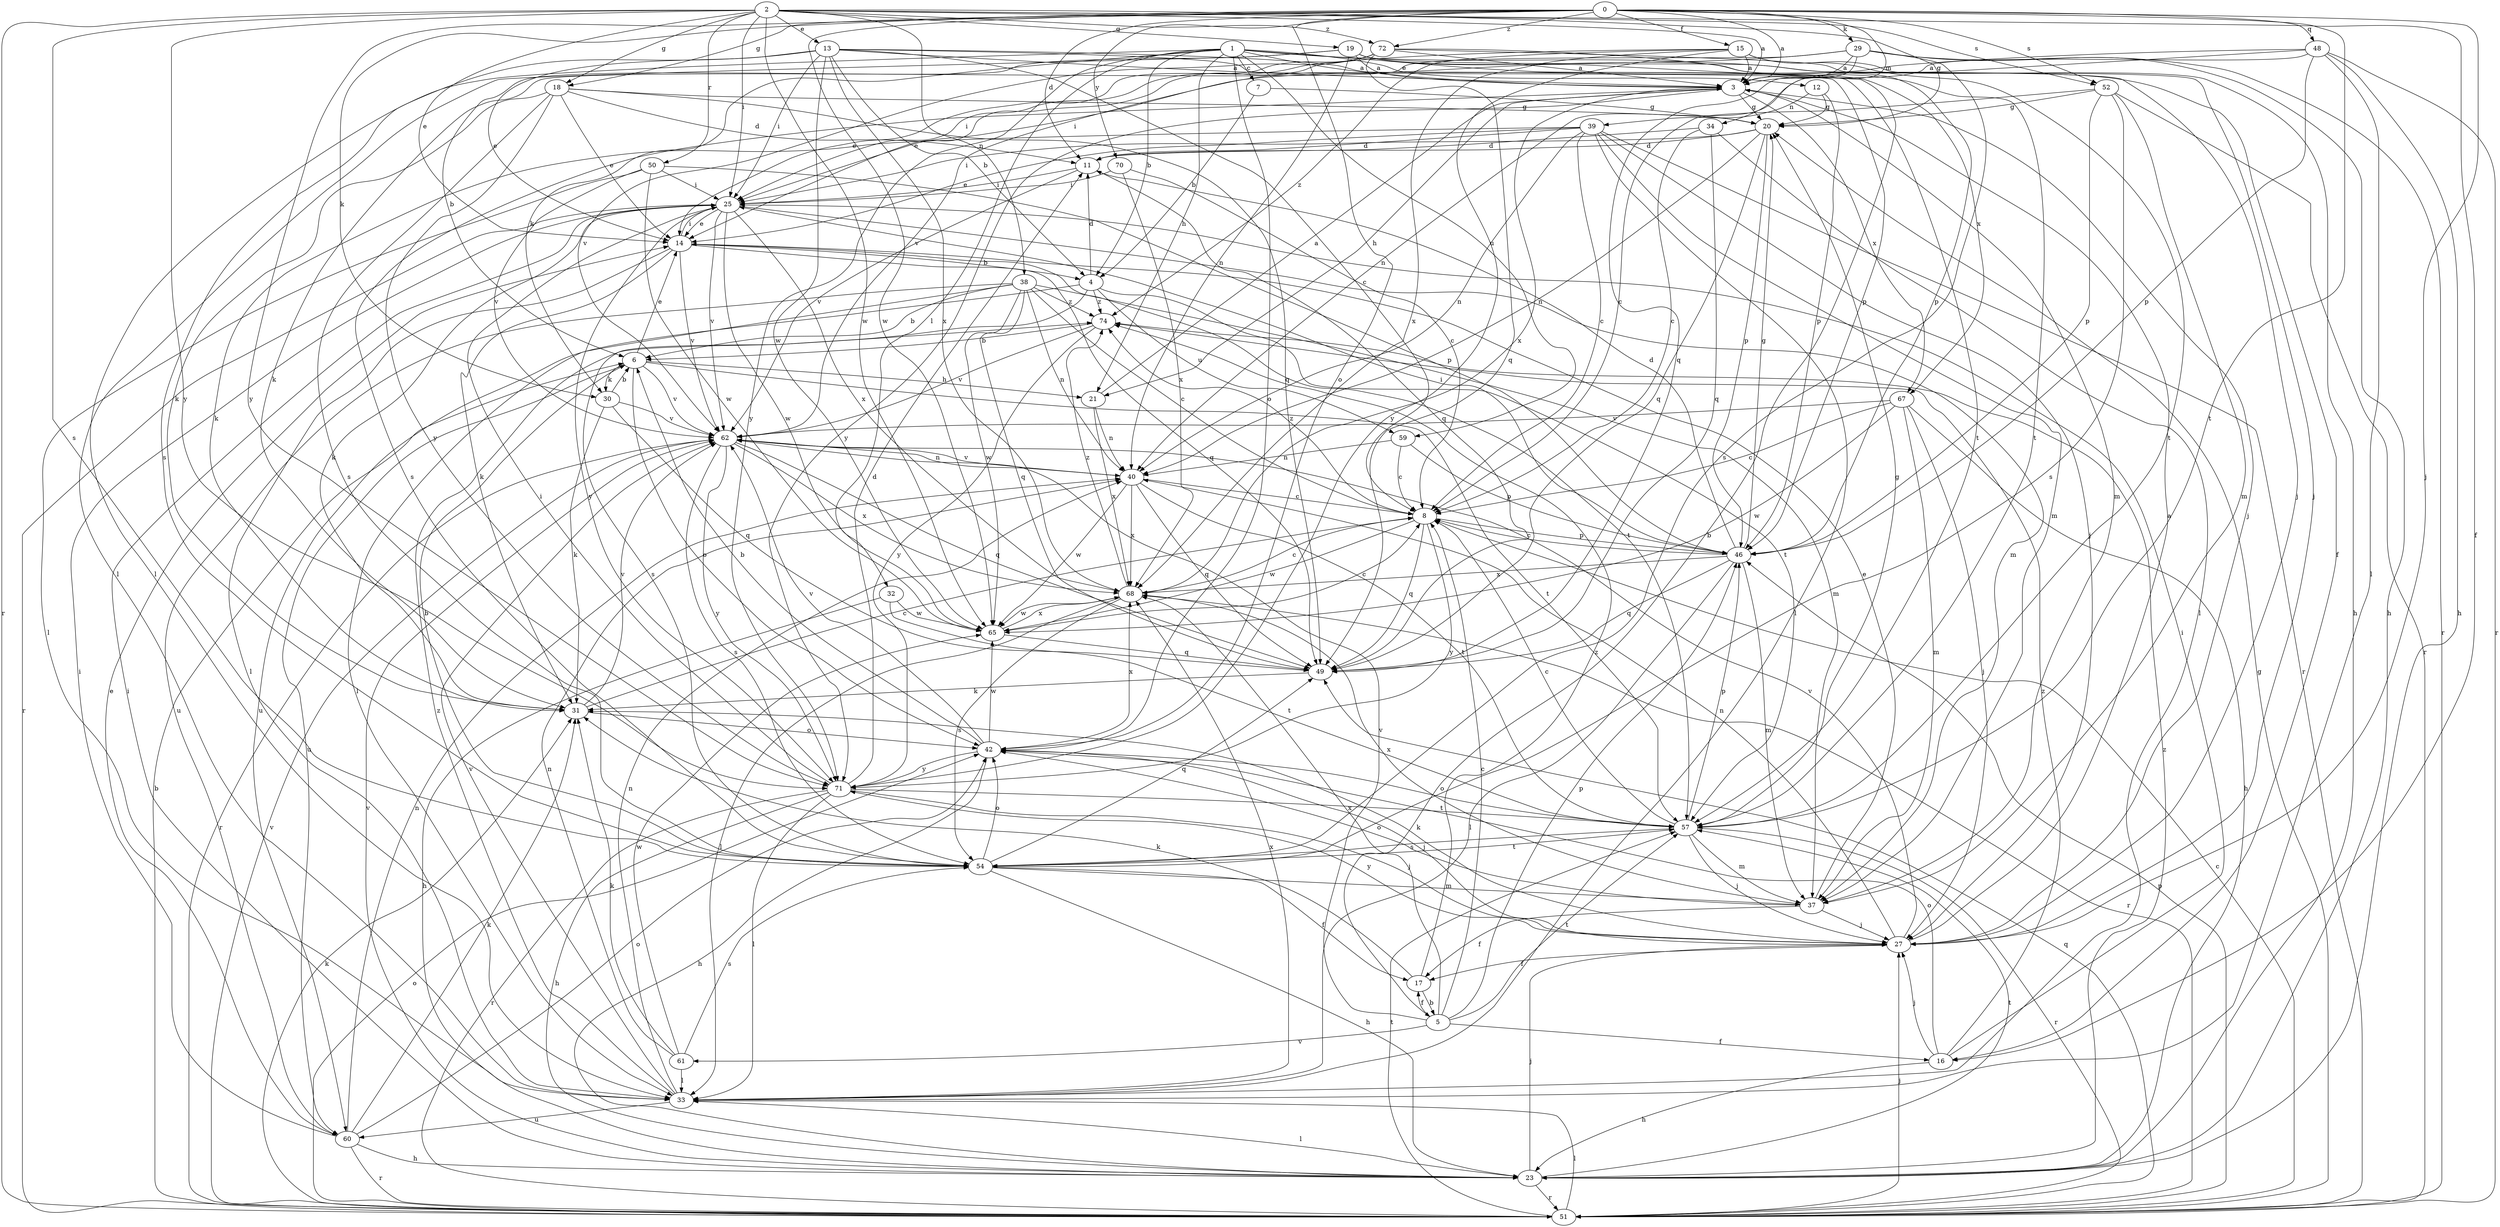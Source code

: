 strict digraph  {
0;
1;
2;
3;
4;
5;
6;
7;
8;
11;
12;
13;
14;
15;
16;
17;
18;
19;
20;
21;
23;
25;
27;
29;
30;
31;
32;
33;
34;
37;
38;
39;
40;
42;
46;
48;
49;
50;
51;
52;
54;
57;
59;
60;
61;
62;
65;
67;
68;
70;
71;
72;
74;
0 -> 3  [label=a];
0 -> 11  [label=d];
0 -> 15  [label=f];
0 -> 18  [label=g];
0 -> 27  [label=j];
0 -> 29  [label=k];
0 -> 30  [label=k];
0 -> 34  [label=m];
0 -> 42  [label=o];
0 -> 48  [label=q];
0 -> 52  [label=s];
0 -> 57  [label=t];
0 -> 65  [label=w];
0 -> 70  [label=y];
0 -> 71  [label=y];
0 -> 72  [label=z];
1 -> 3  [label=a];
1 -> 4  [label=b];
1 -> 7  [label=c];
1 -> 12  [label=e];
1 -> 16  [label=f];
1 -> 21  [label=h];
1 -> 30  [label=k];
1 -> 32  [label=l];
1 -> 33  [label=l];
1 -> 42  [label=o];
1 -> 59  [label=u];
1 -> 67  [label=x];
1 -> 71  [label=y];
2 -> 3  [label=a];
2 -> 13  [label=e];
2 -> 14  [label=e];
2 -> 16  [label=f];
2 -> 18  [label=g];
2 -> 19  [label=g];
2 -> 20  [label=g];
2 -> 25  [label=i];
2 -> 38  [label=n];
2 -> 50  [label=r];
2 -> 51  [label=r];
2 -> 52  [label=s];
2 -> 54  [label=s];
2 -> 65  [label=w];
2 -> 71  [label=y];
2 -> 72  [label=z];
3 -> 20  [label=g];
3 -> 21  [label=h];
3 -> 27  [label=j];
3 -> 37  [label=m];
3 -> 54  [label=s];
3 -> 67  [label=x];
3 -> 68  [label=x];
3 -> 71  [label=y];
4 -> 11  [label=d];
4 -> 54  [label=s];
4 -> 57  [label=t];
4 -> 59  [label=u];
4 -> 60  [label=u];
4 -> 74  [label=z];
5 -> 8  [label=c];
5 -> 16  [label=f];
5 -> 17  [label=f];
5 -> 46  [label=p];
5 -> 57  [label=t];
5 -> 61  [label=v];
5 -> 62  [label=v];
5 -> 68  [label=x];
6 -> 14  [label=e];
6 -> 21  [label=h];
6 -> 30  [label=k];
6 -> 42  [label=o];
6 -> 57  [label=t];
6 -> 60  [label=u];
6 -> 62  [label=v];
7 -> 4  [label=b];
7 -> 20  [label=g];
8 -> 46  [label=p];
8 -> 49  [label=q];
8 -> 65  [label=w];
8 -> 71  [label=y];
8 -> 74  [label=z];
11 -> 25  [label=i];
11 -> 49  [label=q];
11 -> 62  [label=v];
12 -> 20  [label=g];
12 -> 39  [label=n];
12 -> 46  [label=p];
13 -> 3  [label=a];
13 -> 4  [label=b];
13 -> 8  [label=c];
13 -> 14  [label=e];
13 -> 25  [label=i];
13 -> 46  [label=p];
13 -> 54  [label=s];
13 -> 57  [label=t];
13 -> 65  [label=w];
13 -> 68  [label=x];
14 -> 4  [label=b];
14 -> 25  [label=i];
14 -> 31  [label=k];
14 -> 33  [label=l];
14 -> 49  [label=q];
14 -> 57  [label=t];
14 -> 62  [label=v];
15 -> 3  [label=a];
15 -> 14  [label=e];
15 -> 23  [label=h];
15 -> 57  [label=t];
15 -> 68  [label=x];
15 -> 71  [label=y];
15 -> 74  [label=z];
16 -> 23  [label=h];
16 -> 25  [label=i];
16 -> 27  [label=j];
16 -> 42  [label=o];
16 -> 74  [label=z];
17 -> 5  [label=b];
17 -> 31  [label=k];
17 -> 74  [label=z];
18 -> 11  [label=d];
18 -> 14  [label=e];
18 -> 20  [label=g];
18 -> 31  [label=k];
18 -> 49  [label=q];
18 -> 54  [label=s];
18 -> 71  [label=y];
19 -> 3  [label=a];
19 -> 5  [label=b];
19 -> 6  [label=b];
19 -> 27  [label=j];
19 -> 33  [label=l];
19 -> 40  [label=n];
19 -> 57  [label=t];
20 -> 11  [label=d];
20 -> 25  [label=i];
20 -> 40  [label=n];
20 -> 46  [label=p];
20 -> 49  [label=q];
21 -> 3  [label=a];
21 -> 40  [label=n];
21 -> 68  [label=x];
23 -> 25  [label=i];
23 -> 27  [label=j];
23 -> 33  [label=l];
23 -> 51  [label=r];
23 -> 57  [label=t];
23 -> 62  [label=v];
23 -> 74  [label=z];
25 -> 14  [label=e];
25 -> 31  [label=k];
25 -> 37  [label=m];
25 -> 51  [label=r];
25 -> 62  [label=v];
25 -> 65  [label=w];
25 -> 68  [label=x];
25 -> 71  [label=y];
27 -> 3  [label=a];
27 -> 17  [label=f];
27 -> 31  [label=k];
27 -> 40  [label=n];
27 -> 62  [label=v];
27 -> 71  [label=y];
29 -> 3  [label=a];
29 -> 23  [label=h];
29 -> 31  [label=k];
29 -> 49  [label=q];
29 -> 51  [label=r];
29 -> 54  [label=s];
29 -> 62  [label=v];
30 -> 6  [label=b];
30 -> 31  [label=k];
30 -> 49  [label=q];
30 -> 62  [label=v];
31 -> 8  [label=c];
31 -> 42  [label=o];
31 -> 62  [label=v];
32 -> 23  [label=h];
32 -> 57  [label=t];
32 -> 65  [label=w];
33 -> 40  [label=n];
33 -> 60  [label=u];
33 -> 62  [label=v];
33 -> 68  [label=x];
33 -> 74  [label=z];
34 -> 8  [label=c];
34 -> 11  [label=d];
34 -> 33  [label=l];
34 -> 49  [label=q];
37 -> 14  [label=e];
37 -> 17  [label=f];
37 -> 27  [label=j];
37 -> 42  [label=o];
37 -> 68  [label=x];
38 -> 6  [label=b];
38 -> 8  [label=c];
38 -> 33  [label=l];
38 -> 37  [label=m];
38 -> 40  [label=n];
38 -> 49  [label=q];
38 -> 60  [label=u];
38 -> 65  [label=w];
38 -> 74  [label=z];
39 -> 8  [label=c];
39 -> 11  [label=d];
39 -> 14  [label=e];
39 -> 27  [label=j];
39 -> 31  [label=k];
39 -> 33  [label=l];
39 -> 37  [label=m];
39 -> 40  [label=n];
39 -> 51  [label=r];
40 -> 8  [label=c];
40 -> 49  [label=q];
40 -> 57  [label=t];
40 -> 62  [label=v];
40 -> 65  [label=w];
40 -> 68  [label=x];
42 -> 6  [label=b];
42 -> 23  [label=h];
42 -> 27  [label=j];
42 -> 62  [label=v];
42 -> 65  [label=w];
42 -> 68  [label=x];
42 -> 71  [label=y];
46 -> 8  [label=c];
46 -> 11  [label=d];
46 -> 20  [label=g];
46 -> 25  [label=i];
46 -> 33  [label=l];
46 -> 37  [label=m];
46 -> 49  [label=q];
46 -> 68  [label=x];
48 -> 3  [label=a];
48 -> 23  [label=h];
48 -> 25  [label=i];
48 -> 33  [label=l];
48 -> 40  [label=n];
48 -> 46  [label=p];
48 -> 51  [label=r];
49 -> 31  [label=k];
50 -> 25  [label=i];
50 -> 33  [label=l];
50 -> 46  [label=p];
50 -> 62  [label=v];
50 -> 65  [label=w];
51 -> 6  [label=b];
51 -> 8  [label=c];
51 -> 20  [label=g];
51 -> 27  [label=j];
51 -> 31  [label=k];
51 -> 33  [label=l];
51 -> 42  [label=o];
51 -> 46  [label=p];
51 -> 49  [label=q];
51 -> 57  [label=t];
51 -> 62  [label=v];
52 -> 8  [label=c];
52 -> 20  [label=g];
52 -> 37  [label=m];
52 -> 46  [label=p];
52 -> 51  [label=r];
52 -> 54  [label=s];
54 -> 6  [label=b];
54 -> 17  [label=f];
54 -> 23  [label=h];
54 -> 37  [label=m];
54 -> 42  [label=o];
54 -> 49  [label=q];
54 -> 57  [label=t];
57 -> 8  [label=c];
57 -> 20  [label=g];
57 -> 27  [label=j];
57 -> 37  [label=m];
57 -> 42  [label=o];
57 -> 46  [label=p];
57 -> 51  [label=r];
57 -> 54  [label=s];
59 -> 8  [label=c];
59 -> 40  [label=n];
59 -> 46  [label=p];
60 -> 14  [label=e];
60 -> 23  [label=h];
60 -> 25  [label=i];
60 -> 31  [label=k];
60 -> 40  [label=n];
60 -> 42  [label=o];
60 -> 51  [label=r];
61 -> 31  [label=k];
61 -> 33  [label=l];
61 -> 40  [label=n];
61 -> 54  [label=s];
61 -> 65  [label=w];
62 -> 40  [label=n];
62 -> 49  [label=q];
62 -> 51  [label=r];
62 -> 54  [label=s];
62 -> 68  [label=x];
62 -> 71  [label=y];
65 -> 8  [label=c];
65 -> 49  [label=q];
65 -> 68  [label=x];
67 -> 8  [label=c];
67 -> 23  [label=h];
67 -> 27  [label=j];
67 -> 37  [label=m];
67 -> 62  [label=v];
67 -> 65  [label=w];
68 -> 8  [label=c];
68 -> 33  [label=l];
68 -> 51  [label=r];
68 -> 54  [label=s];
68 -> 65  [label=w];
68 -> 74  [label=z];
70 -> 8  [label=c];
70 -> 25  [label=i];
70 -> 68  [label=x];
71 -> 11  [label=d];
71 -> 23  [label=h];
71 -> 25  [label=i];
71 -> 27  [label=j];
71 -> 33  [label=l];
71 -> 51  [label=r];
71 -> 57  [label=t];
72 -> 3  [label=a];
72 -> 14  [label=e];
72 -> 25  [label=i];
72 -> 27  [label=j];
72 -> 46  [label=p];
72 -> 49  [label=q];
72 -> 62  [label=v];
74 -> 6  [label=b];
74 -> 62  [label=v];
74 -> 71  [label=y];
}
